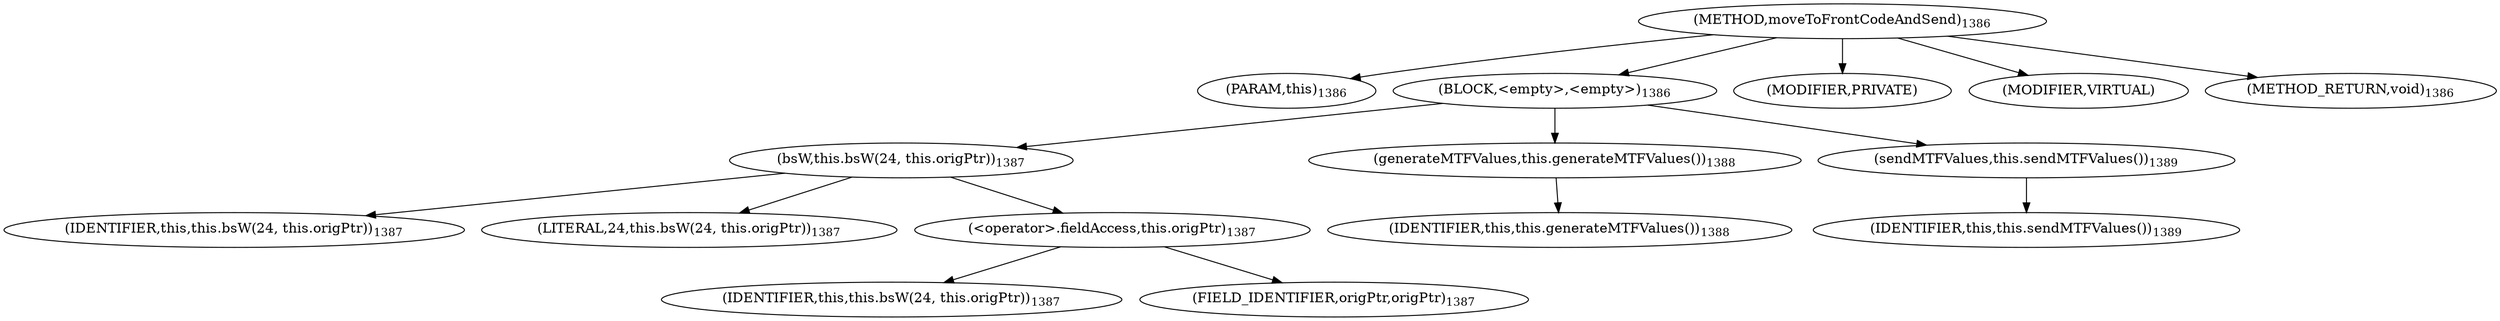 digraph "moveToFrontCodeAndSend" {  
"3894" [label = <(METHOD,moveToFrontCodeAndSend)<SUB>1386</SUB>> ]
"185" [label = <(PARAM,this)<SUB>1386</SUB>> ]
"3895" [label = <(BLOCK,&lt;empty&gt;,&lt;empty&gt;)<SUB>1386</SUB>> ]
"3896" [label = <(bsW,this.bsW(24, this.origPtr))<SUB>1387</SUB>> ]
"186" [label = <(IDENTIFIER,this,this.bsW(24, this.origPtr))<SUB>1387</SUB>> ]
"3897" [label = <(LITERAL,24,this.bsW(24, this.origPtr))<SUB>1387</SUB>> ]
"3898" [label = <(&lt;operator&gt;.fieldAccess,this.origPtr)<SUB>1387</SUB>> ]
"184" [label = <(IDENTIFIER,this,this.bsW(24, this.origPtr))<SUB>1387</SUB>> ]
"3899" [label = <(FIELD_IDENTIFIER,origPtr,origPtr)<SUB>1387</SUB>> ]
"3900" [label = <(generateMTFValues,this.generateMTFValues())<SUB>1388</SUB>> ]
"187" [label = <(IDENTIFIER,this,this.generateMTFValues())<SUB>1388</SUB>> ]
"3901" [label = <(sendMTFValues,this.sendMTFValues())<SUB>1389</SUB>> ]
"188" [label = <(IDENTIFIER,this,this.sendMTFValues())<SUB>1389</SUB>> ]
"3902" [label = <(MODIFIER,PRIVATE)> ]
"3903" [label = <(MODIFIER,VIRTUAL)> ]
"3904" [label = <(METHOD_RETURN,void)<SUB>1386</SUB>> ]
  "3894" -> "185" 
  "3894" -> "3895" 
  "3894" -> "3902" 
  "3894" -> "3903" 
  "3894" -> "3904" 
  "3895" -> "3896" 
  "3895" -> "3900" 
  "3895" -> "3901" 
  "3896" -> "186" 
  "3896" -> "3897" 
  "3896" -> "3898" 
  "3898" -> "184" 
  "3898" -> "3899" 
  "3900" -> "187" 
  "3901" -> "188" 
}

